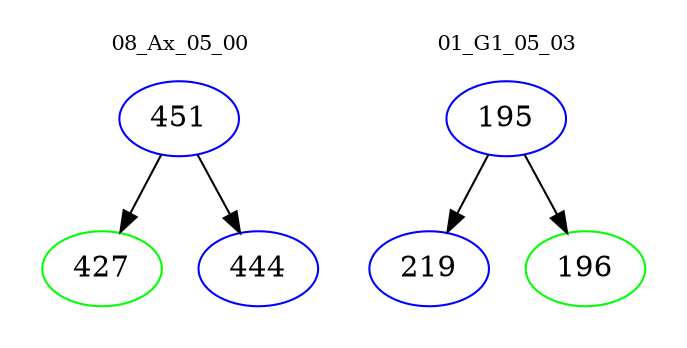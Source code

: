digraph{
subgraph cluster_0 {
color = white
label = "08_Ax_05_00";
fontsize=10;
T0_451 [label="451", color="blue"]
T0_451 -> T0_427 [color="black"]
T0_427 [label="427", color="green"]
T0_451 -> T0_444 [color="black"]
T0_444 [label="444", color="blue"]
}
subgraph cluster_1 {
color = white
label = "01_G1_05_03";
fontsize=10;
T1_195 [label="195", color="blue"]
T1_195 -> T1_219 [color="black"]
T1_219 [label="219", color="blue"]
T1_195 -> T1_196 [color="black"]
T1_196 [label="196", color="green"]
}
}
